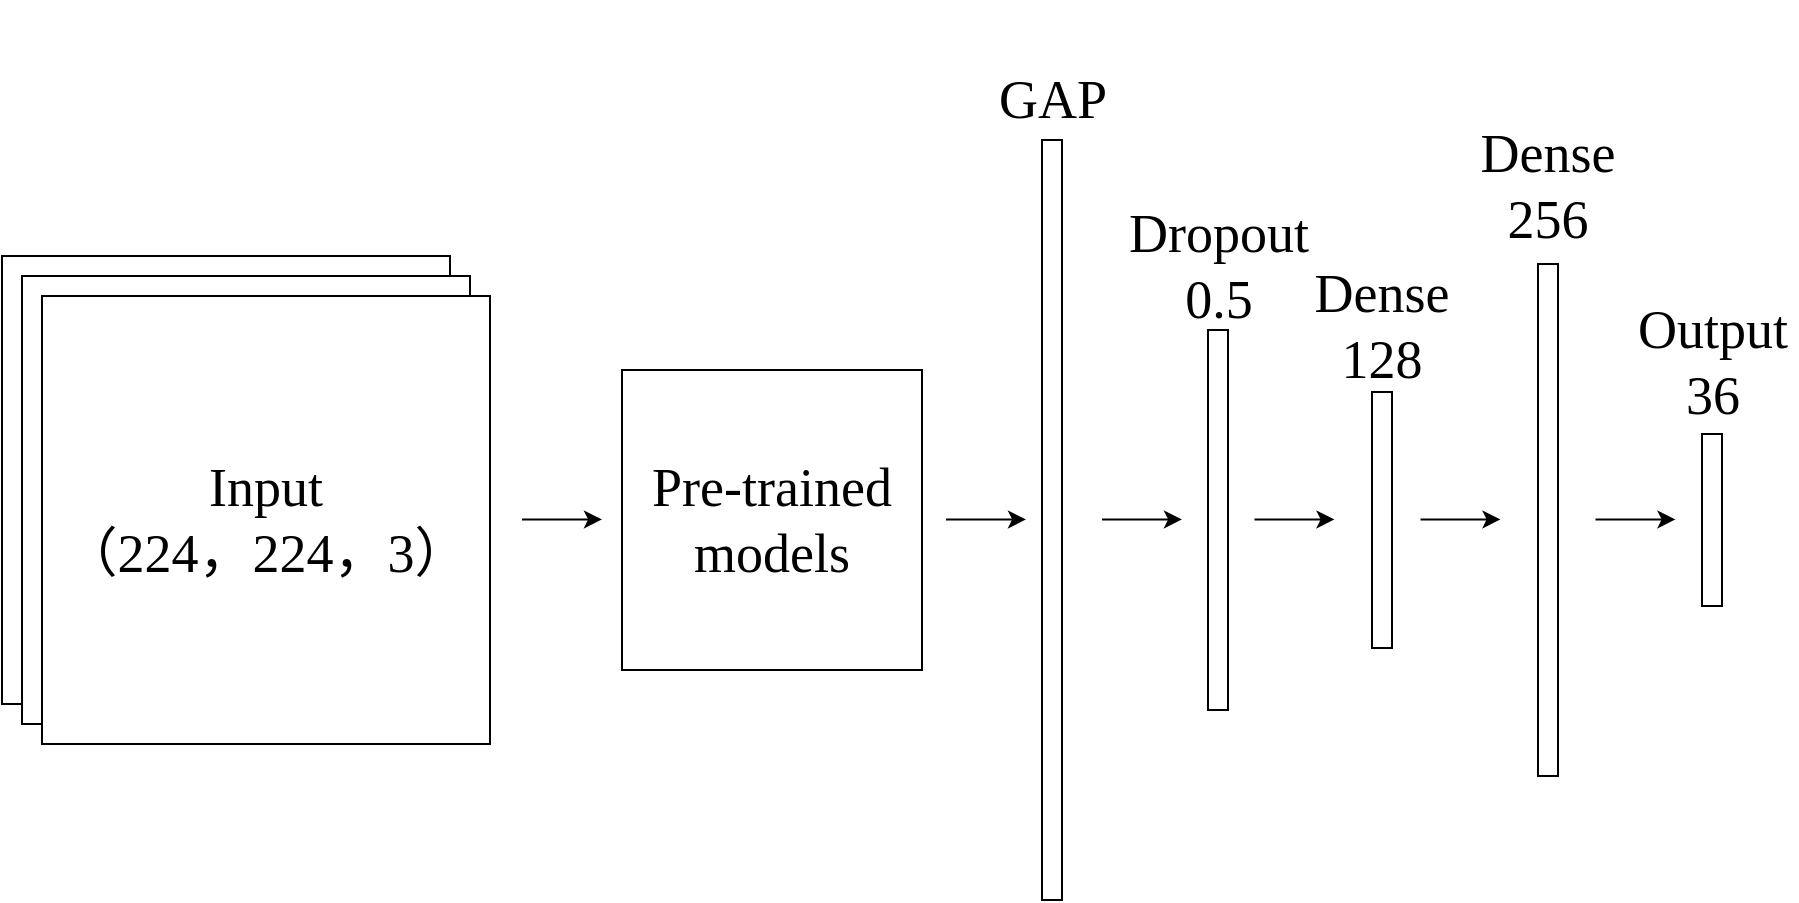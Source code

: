 <mxfile version="26.2.12">
  <diagram name="第 1 页" id="A8gfw-hr5cQf_k9Pkr5Y">
    <mxGraphModel dx="1333" dy="796" grid="1" gridSize="10" guides="1" tooltips="1" connect="1" arrows="1" fold="1" page="1" pageScale="1" pageWidth="827" pageHeight="1169" math="0" shadow="0">
      <root>
        <mxCell id="0" />
        <mxCell id="1" parent="0" />
        <mxCell id="sXD7DO24lxWrW15S7Pkw-1" value="" style="rounded=0;whiteSpace=wrap;html=1;fontFamily=Times New Roman;fontSize=27;" parent="1" vertex="1">
          <mxGeometry x="60" y="310" width="224" height="224" as="geometry" />
        </mxCell>
        <mxCell id="sXD7DO24lxWrW15S7Pkw-2" value="" style="rounded=0;whiteSpace=wrap;html=1;fontFamily=Times New Roman;fontSize=27;" parent="1" vertex="1">
          <mxGeometry x="70" y="320" width="224" height="224" as="geometry" />
        </mxCell>
        <mxCell id="sXD7DO24lxWrW15S7Pkw-3" value="Input&lt;br&gt;&lt;div&gt;（224，224，3）&lt;/div&gt;" style="rounded=0;whiteSpace=wrap;html=1;fontSize=27;fontFamily=Times New Roman;" parent="1" vertex="1">
          <mxGeometry x="80" y="330" width="224" height="224" as="geometry" />
        </mxCell>
        <mxCell id="sXD7DO24lxWrW15S7Pkw-4" value="Pre-trained models" style="rounded=0;whiteSpace=wrap;html=1;fontSize=27;fontFamily=Times New Roman;" parent="1" vertex="1">
          <mxGeometry x="370" y="367" width="150" height="150" as="geometry" />
        </mxCell>
        <mxCell id="sXD7DO24lxWrW15S7Pkw-5" value="" style="rounded=0;whiteSpace=wrap;html=1;fontFamily=Times New Roman;fontSize=27;" parent="1" vertex="1">
          <mxGeometry x="580" y="252" width="10" height="380" as="geometry" />
        </mxCell>
        <mxCell id="sXD7DO24lxWrW15S7Pkw-6" value="" style="rounded=0;whiteSpace=wrap;html=1;fontFamily=Times New Roman;fontSize=27;" parent="1" vertex="1">
          <mxGeometry x="828" y="314" width="10" height="256" as="geometry" />
        </mxCell>
        <mxCell id="sXD7DO24lxWrW15S7Pkw-9" value="&lt;div&gt;&lt;br&gt;&lt;/div&gt;GAP" style="text;html=1;align=center;verticalAlign=middle;whiteSpace=wrap;rounded=0;fontSize=27;fontFamily=Times New Roman;" parent="1" vertex="1">
          <mxGeometry x="512.5" y="200" width="145" height="30" as="geometry" />
        </mxCell>
        <mxCell id="sXD7DO24lxWrW15S7Pkw-11" value="Dense&lt;br&gt;&lt;div&gt;256&lt;/div&gt;" style="text;html=1;align=center;verticalAlign=middle;whiteSpace=wrap;rounded=0;fontSize=27;fontFamily=Times New Roman;" parent="1" vertex="1">
          <mxGeometry x="769.25" y="260" width="127.5" height="30" as="geometry" />
        </mxCell>
        <mxCell id="sXD7DO24lxWrW15S7Pkw-12" value="" style="rounded=0;whiteSpace=wrap;html=1;fontFamily=Times New Roman;fontSize=27;" parent="1" vertex="1">
          <mxGeometry x="910" y="399" width="10" height="86" as="geometry" />
        </mxCell>
        <mxCell id="sXD7DO24lxWrW15S7Pkw-14" value="Output&lt;br&gt;&lt;div&gt;36&lt;/div&gt;" style="text;html=1;align=center;verticalAlign=middle;whiteSpace=wrap;rounded=0;fontSize=27;fontFamily=Times New Roman;" parent="1" vertex="1">
          <mxGeometry x="872.5" y="348" width="85" height="30" as="geometry" />
        </mxCell>
        <mxCell id="unxIJNK9Pax7AEAtR1sh-1" value="" style="rounded=0;whiteSpace=wrap;html=1;fontFamily=Times New Roman;fontSize=27;" parent="1" vertex="1">
          <mxGeometry x="745" y="378" width="10" height="128" as="geometry" />
        </mxCell>
        <mxCell id="unxIJNK9Pax7AEAtR1sh-2" value="Dense&lt;br&gt;&lt;div&gt;128&lt;/div&gt;" style="text;html=1;align=center;verticalAlign=middle;whiteSpace=wrap;rounded=0;fontSize=27;fontFamily=Times New Roman;" parent="1" vertex="1">
          <mxGeometry x="686.25" y="330" width="127.5" height="30" as="geometry" />
        </mxCell>
        <mxCell id="Zha8jt2B-QvJhp6QKBeR-2" value="" style="rounded=0;whiteSpace=wrap;html=1;fontFamily=Times New Roman;fontSize=27;" vertex="1" parent="1">
          <mxGeometry x="663" y="347" width="10" height="190" as="geometry" />
        </mxCell>
        <mxCell id="Zha8jt2B-QvJhp6QKBeR-6" value="&lt;div&gt;Dropout&lt;/div&gt;&lt;div&gt;0.5&lt;/div&gt;" style="text;html=1;align=center;verticalAlign=middle;whiteSpace=wrap;rounded=0;fontSize=27;fontFamily=Times New Roman;" vertex="1" parent="1">
          <mxGeometry x="595.5" y="300" width="145" height="30" as="geometry" />
        </mxCell>
        <mxCell id="Zha8jt2B-QvJhp6QKBeR-7" value="" style="endArrow=classic;html=1;rounded=0;" edge="1" parent="1">
          <mxGeometry width="50" height="50" relative="1" as="geometry">
            <mxPoint x="320" y="441.71" as="sourcePoint" />
            <mxPoint x="360" y="441.71" as="targetPoint" />
          </mxGeometry>
        </mxCell>
        <mxCell id="Zha8jt2B-QvJhp6QKBeR-8" value="" style="endArrow=classic;html=1;rounded=0;" edge="1" parent="1">
          <mxGeometry width="50" height="50" relative="1" as="geometry">
            <mxPoint x="532" y="441.71" as="sourcePoint" />
            <mxPoint x="572" y="441.71" as="targetPoint" />
          </mxGeometry>
        </mxCell>
        <mxCell id="Zha8jt2B-QvJhp6QKBeR-9" value="" style="endArrow=classic;html=1;rounded=0;" edge="1" parent="1">
          <mxGeometry width="50" height="50" relative="1" as="geometry">
            <mxPoint x="610" y="441.71" as="sourcePoint" />
            <mxPoint x="650" y="441.71" as="targetPoint" />
          </mxGeometry>
        </mxCell>
        <mxCell id="Zha8jt2B-QvJhp6QKBeR-10" value="" style="endArrow=classic;html=1;rounded=0;" edge="1" parent="1">
          <mxGeometry width="50" height="50" relative="1" as="geometry">
            <mxPoint x="686.25" y="441.71" as="sourcePoint" />
            <mxPoint x="726.25" y="441.71" as="targetPoint" />
          </mxGeometry>
        </mxCell>
        <mxCell id="Zha8jt2B-QvJhp6QKBeR-11" value="" style="endArrow=classic;html=1;rounded=0;" edge="1" parent="1">
          <mxGeometry width="50" height="50" relative="1" as="geometry">
            <mxPoint x="769.25" y="441.71" as="sourcePoint" />
            <mxPoint x="809.25" y="441.71" as="targetPoint" />
          </mxGeometry>
        </mxCell>
        <mxCell id="Zha8jt2B-QvJhp6QKBeR-12" value="" style="endArrow=classic;html=1;rounded=0;" edge="1" parent="1">
          <mxGeometry width="50" height="50" relative="1" as="geometry">
            <mxPoint x="856.75" y="441.71" as="sourcePoint" />
            <mxPoint x="896.75" y="441.71" as="targetPoint" />
          </mxGeometry>
        </mxCell>
      </root>
    </mxGraphModel>
  </diagram>
</mxfile>
